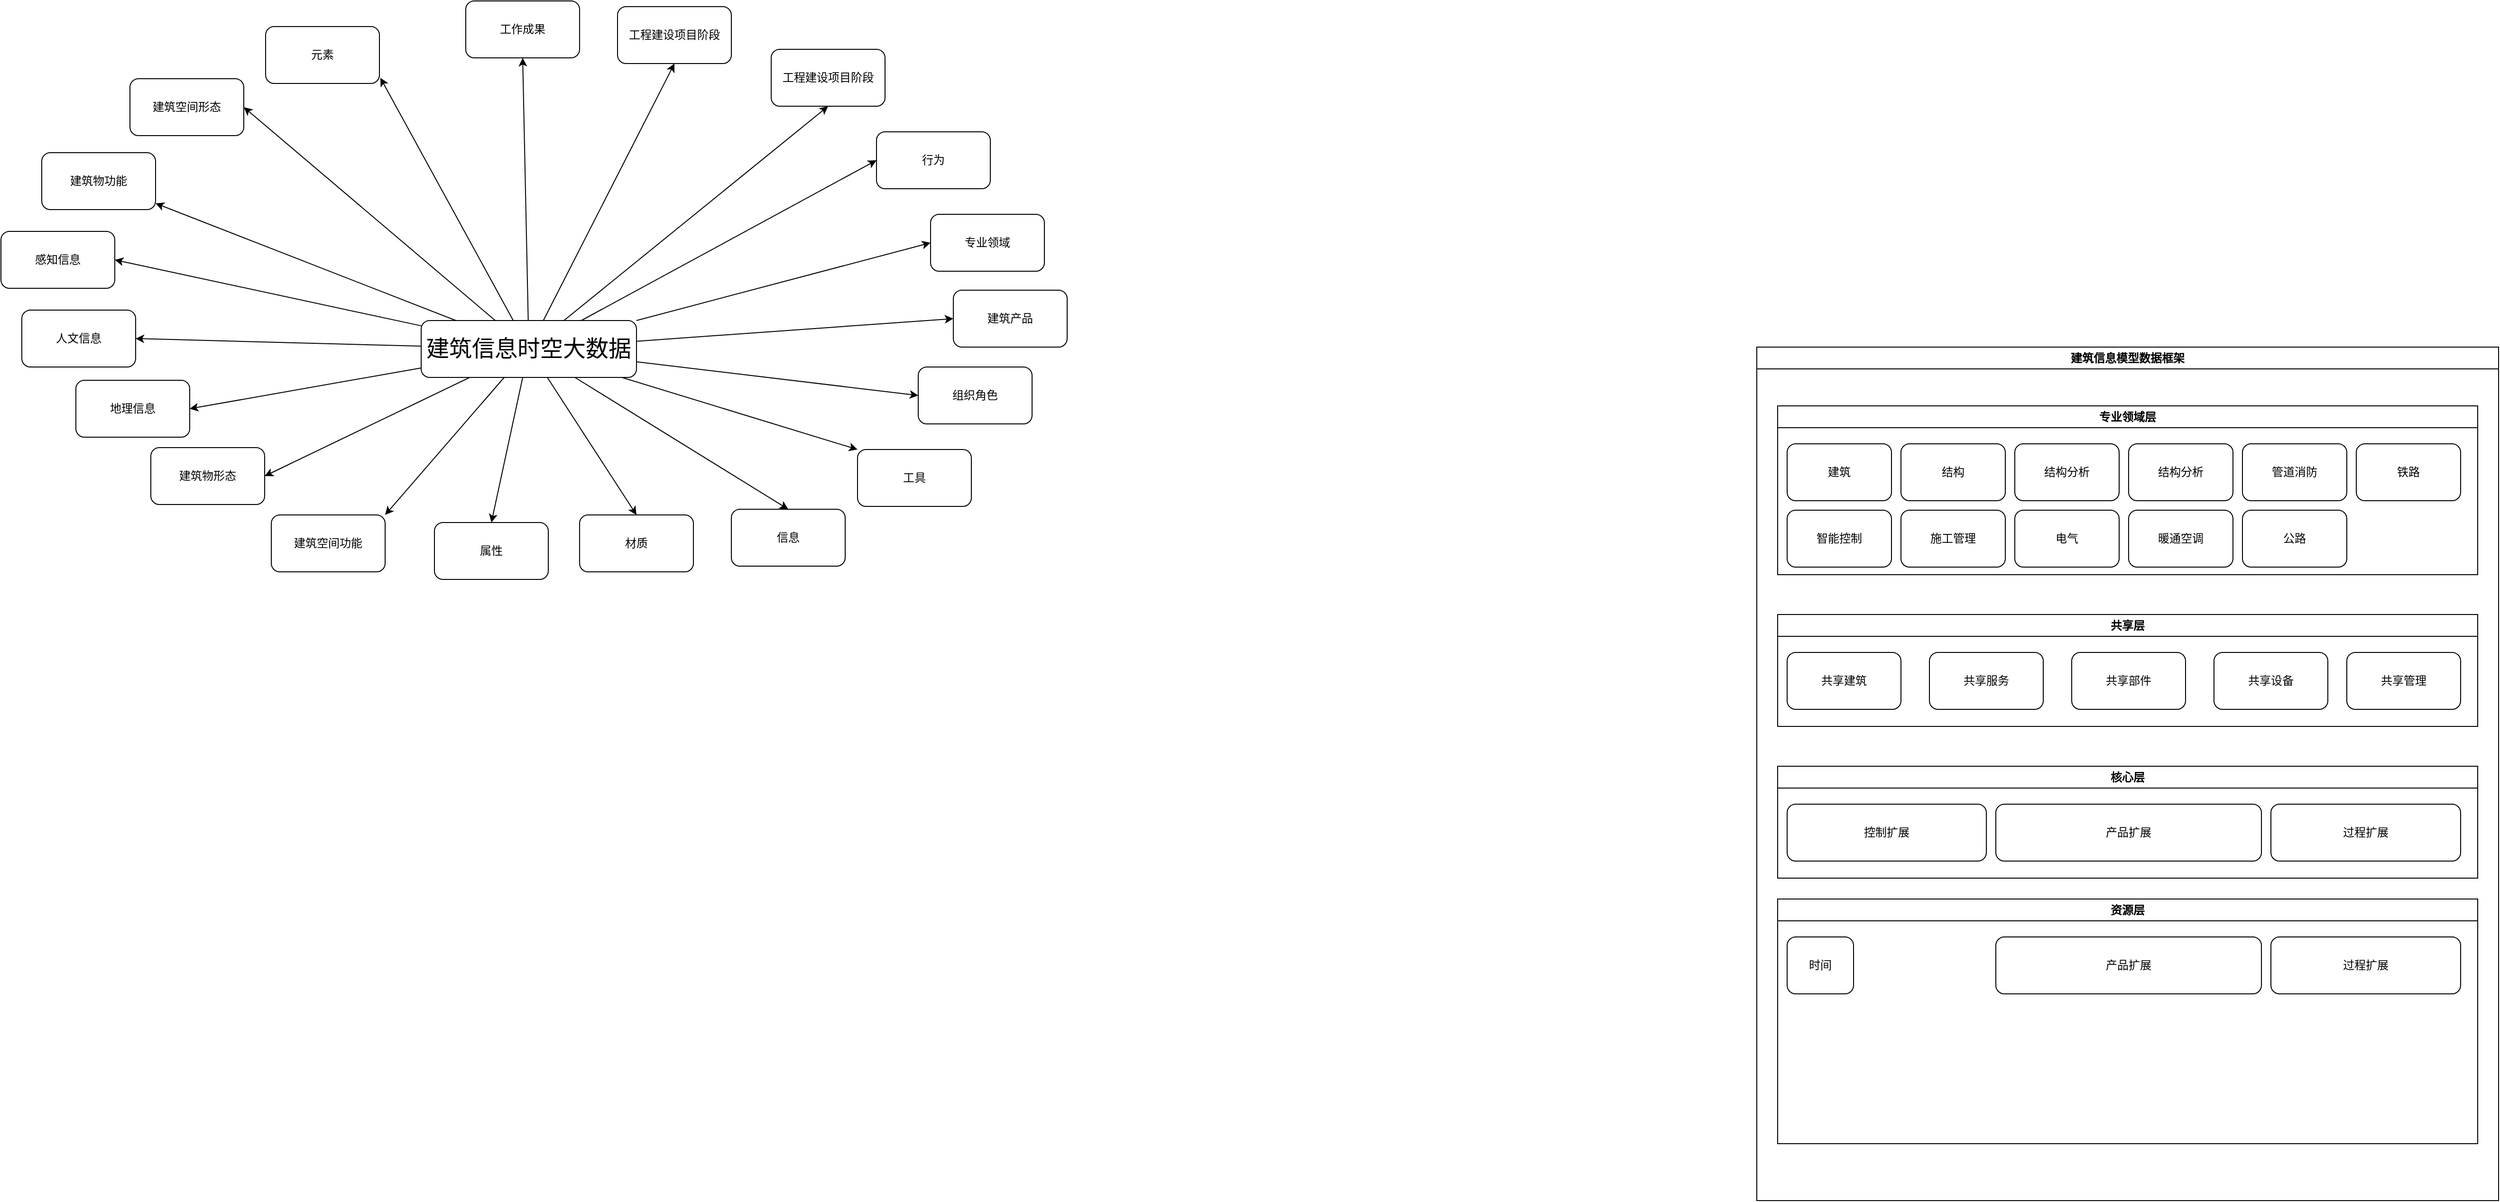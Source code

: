 <mxfile version="20.5.3" type="github">
  <diagram id="JT4Bz4pR1aiRmKoWo8_p" name="Page-1">
    <mxGraphModel dx="1897" dy="1236" grid="1" gridSize="10" guides="0" tooltips="1" connect="1" arrows="1" fold="1" page="0" pageScale="1" pageWidth="827" pageHeight="1169" math="0" shadow="0">
      <root>
        <mxCell id="0" />
        <mxCell id="1" parent="0" />
        <mxCell id="yECXOM6g7LYcoKyOb9zG-19" style="edgeStyle=none;rounded=0;orthogonalLoop=1;jettySize=auto;html=1;entryX=1;entryY=0.5;entryDx=0;entryDy=0;labelBackgroundColor=default;fontSize=24;fontColor=default;strokeColor=default;" parent="1" source="yECXOM6g7LYcoKyOb9zG-1" target="yECXOM6g7LYcoKyOb9zG-6" edge="1">
          <mxGeometry relative="1" as="geometry" />
        </mxCell>
        <mxCell id="yECXOM6g7LYcoKyOb9zG-20" style="edgeStyle=none;rounded=0;orthogonalLoop=1;jettySize=auto;html=1;entryX=1.008;entryY=0.9;entryDx=0;entryDy=0;entryPerimeter=0;labelBackgroundColor=default;fontSize=24;fontColor=default;strokeColor=default;" parent="1" source="yECXOM6g7LYcoKyOb9zG-1" target="yECXOM6g7LYcoKyOb9zG-7" edge="1">
          <mxGeometry relative="1" as="geometry" />
        </mxCell>
        <mxCell id="yECXOM6g7LYcoKyOb9zG-21" style="edgeStyle=none;rounded=0;orthogonalLoop=1;jettySize=auto;html=1;entryX=0.5;entryY=1;entryDx=0;entryDy=0;labelBackgroundColor=default;fontSize=24;fontColor=default;strokeColor=default;" parent="1" source="yECXOM6g7LYcoKyOb9zG-1" target="yECXOM6g7LYcoKyOb9zG-8" edge="1">
          <mxGeometry relative="1" as="geometry" />
        </mxCell>
        <mxCell id="yECXOM6g7LYcoKyOb9zG-22" style="edgeStyle=none;rounded=0;orthogonalLoop=1;jettySize=auto;html=1;entryX=0.5;entryY=1;entryDx=0;entryDy=0;labelBackgroundColor=default;fontSize=24;fontColor=default;strokeColor=default;" parent="1" source="yECXOM6g7LYcoKyOb9zG-1" target="yECXOM6g7LYcoKyOb9zG-9" edge="1">
          <mxGeometry relative="1" as="geometry" />
        </mxCell>
        <mxCell id="yECXOM6g7LYcoKyOb9zG-23" style="edgeStyle=none;rounded=0;orthogonalLoop=1;jettySize=auto;html=1;entryX=0.5;entryY=1;entryDx=0;entryDy=0;labelBackgroundColor=default;fontSize=24;fontColor=default;strokeColor=default;" parent="1" source="yECXOM6g7LYcoKyOb9zG-1" target="yECXOM6g7LYcoKyOb9zG-10" edge="1">
          <mxGeometry relative="1" as="geometry" />
        </mxCell>
        <mxCell id="yECXOM6g7LYcoKyOb9zG-24" style="edgeStyle=none;rounded=0;orthogonalLoop=1;jettySize=auto;html=1;entryX=0;entryY=0.5;entryDx=0;entryDy=0;labelBackgroundColor=default;fontSize=24;fontColor=default;strokeColor=default;" parent="1" source="yECXOM6g7LYcoKyOb9zG-1" target="yECXOM6g7LYcoKyOb9zG-11" edge="1">
          <mxGeometry relative="1" as="geometry" />
        </mxCell>
        <mxCell id="yECXOM6g7LYcoKyOb9zG-25" style="edgeStyle=none;rounded=0;orthogonalLoop=1;jettySize=auto;html=1;entryX=0;entryY=0.5;entryDx=0;entryDy=0;labelBackgroundColor=default;fontSize=24;fontColor=default;strokeColor=default;" parent="1" source="yECXOM6g7LYcoKyOb9zG-1" target="yECXOM6g7LYcoKyOb9zG-12" edge="1">
          <mxGeometry relative="1" as="geometry" />
        </mxCell>
        <mxCell id="yECXOM6g7LYcoKyOb9zG-26" style="edgeStyle=none;rounded=0;orthogonalLoop=1;jettySize=auto;html=1;entryX=0;entryY=0.5;entryDx=0;entryDy=0;labelBackgroundColor=default;fontSize=24;fontColor=default;strokeColor=default;" parent="1" source="yECXOM6g7LYcoKyOb9zG-1" target="yECXOM6g7LYcoKyOb9zG-13" edge="1">
          <mxGeometry relative="1" as="geometry" />
        </mxCell>
        <mxCell id="yECXOM6g7LYcoKyOb9zG-27" style="edgeStyle=none;rounded=0;orthogonalLoop=1;jettySize=auto;html=1;entryX=0;entryY=0.5;entryDx=0;entryDy=0;labelBackgroundColor=default;fontSize=24;fontColor=default;strokeColor=default;" parent="1" source="yECXOM6g7LYcoKyOb9zG-1" target="yECXOM6g7LYcoKyOb9zG-14" edge="1">
          <mxGeometry relative="1" as="geometry" />
        </mxCell>
        <mxCell id="yECXOM6g7LYcoKyOb9zG-28" style="edgeStyle=none;rounded=0;orthogonalLoop=1;jettySize=auto;html=1;entryX=0;entryY=0;entryDx=0;entryDy=0;labelBackgroundColor=default;fontSize=24;fontColor=default;strokeColor=default;" parent="1" source="yECXOM6g7LYcoKyOb9zG-1" target="yECXOM6g7LYcoKyOb9zG-15" edge="1">
          <mxGeometry relative="1" as="geometry" />
        </mxCell>
        <mxCell id="yECXOM6g7LYcoKyOb9zG-29" style="edgeStyle=none;rounded=0;orthogonalLoop=1;jettySize=auto;html=1;entryX=0.5;entryY=0;entryDx=0;entryDy=0;labelBackgroundColor=default;fontSize=24;fontColor=default;strokeColor=default;" parent="1" source="yECXOM6g7LYcoKyOb9zG-1" target="yECXOM6g7LYcoKyOb9zG-16" edge="1">
          <mxGeometry relative="1" as="geometry" />
        </mxCell>
        <mxCell id="yECXOM6g7LYcoKyOb9zG-30" style="edgeStyle=none;rounded=0;orthogonalLoop=1;jettySize=auto;html=1;entryX=0.5;entryY=0;entryDx=0;entryDy=0;labelBackgroundColor=default;fontSize=24;fontColor=default;strokeColor=default;" parent="1" source="yECXOM6g7LYcoKyOb9zG-1" target="yECXOM6g7LYcoKyOb9zG-17" edge="1">
          <mxGeometry relative="1" as="geometry" />
        </mxCell>
        <mxCell id="yECXOM6g7LYcoKyOb9zG-31" style="edgeStyle=none;rounded=0;orthogonalLoop=1;jettySize=auto;html=1;entryX=0.5;entryY=0;entryDx=0;entryDy=0;labelBackgroundColor=default;fontSize=24;fontColor=default;strokeColor=default;" parent="1" source="yECXOM6g7LYcoKyOb9zG-1" target="yECXOM6g7LYcoKyOb9zG-18" edge="1">
          <mxGeometry relative="1" as="geometry" />
        </mxCell>
        <mxCell id="yECXOM6g7LYcoKyOb9zG-32" style="edgeStyle=none;rounded=0;orthogonalLoop=1;jettySize=auto;html=1;entryX=1;entryY=0;entryDx=0;entryDy=0;labelBackgroundColor=default;fontSize=24;fontColor=default;strokeColor=default;" parent="1" source="yECXOM6g7LYcoKyOb9zG-1" target="yECXOM6g7LYcoKyOb9zG-5" edge="1">
          <mxGeometry relative="1" as="geometry" />
        </mxCell>
        <mxCell id="yECXOM6g7LYcoKyOb9zG-33" style="edgeStyle=none;rounded=0;orthogonalLoop=1;jettySize=auto;html=1;entryX=1;entryY=0.5;entryDx=0;entryDy=0;labelBackgroundColor=default;fontSize=24;fontColor=default;strokeColor=default;" parent="1" source="yECXOM6g7LYcoKyOb9zG-1" target="yECXOM6g7LYcoKyOb9zG-4" edge="1">
          <mxGeometry relative="1" as="geometry" />
        </mxCell>
        <mxCell id="yECXOM6g7LYcoKyOb9zG-36" style="edgeStyle=none;rounded=0;orthogonalLoop=1;jettySize=auto;html=1;entryX=1;entryY=0.5;entryDx=0;entryDy=0;labelBackgroundColor=default;fontSize=24;fontColor=default;strokeColor=default;" parent="1" source="yECXOM6g7LYcoKyOb9zG-1" target="yECXOM6g7LYcoKyOb9zG-34" edge="1">
          <mxGeometry relative="1" as="geometry" />
        </mxCell>
        <mxCell id="yECXOM6g7LYcoKyOb9zG-38" style="edgeStyle=none;rounded=0;orthogonalLoop=1;jettySize=auto;html=1;entryX=1;entryY=0.5;entryDx=0;entryDy=0;labelBackgroundColor=default;fontSize=24;fontColor=default;strokeColor=default;" parent="1" source="yECXOM6g7LYcoKyOb9zG-1" target="yECXOM6g7LYcoKyOb9zG-37" edge="1">
          <mxGeometry relative="1" as="geometry" />
        </mxCell>
        <mxCell id="yECXOM6g7LYcoKyOb9zG-40" style="edgeStyle=none;rounded=0;orthogonalLoop=1;jettySize=auto;html=1;labelBackgroundColor=default;fontSize=24;fontColor=default;strokeColor=default;" parent="1" source="yECXOM6g7LYcoKyOb9zG-1" target="yECXOM6g7LYcoKyOb9zG-2" edge="1">
          <mxGeometry relative="1" as="geometry" />
        </mxCell>
        <mxCell id="yECXOM6g7LYcoKyOb9zG-41" style="edgeStyle=none;rounded=0;orthogonalLoop=1;jettySize=auto;html=1;entryX=1;entryY=0.5;entryDx=0;entryDy=0;labelBackgroundColor=default;fontSize=24;fontColor=default;strokeColor=default;" parent="1" source="yECXOM6g7LYcoKyOb9zG-1" target="yECXOM6g7LYcoKyOb9zG-39" edge="1">
          <mxGeometry relative="1" as="geometry" />
        </mxCell>
        <mxCell id="yECXOM6g7LYcoKyOb9zG-1" value="&lt;font style=&quot;font-size: 24px&quot;&gt;建筑信息时空大数据&lt;/font&gt;" style="rounded=1;whiteSpace=wrap;html=1;fillColor=default;strokeColor=default;fontColor=default;labelBackgroundColor=default;" parent="1" vertex="1">
          <mxGeometry x="210" y="270" width="227" height="60" as="geometry" />
        </mxCell>
        <mxCell id="yECXOM6g7LYcoKyOb9zG-2" value="建筑物功能" style="rounded=1;whiteSpace=wrap;html=1;fontColor=default;strokeColor=default;fillColor=default;labelBackgroundColor=default;" parent="1" vertex="1">
          <mxGeometry x="-190" y="93" width="120" height="60" as="geometry" />
        </mxCell>
        <mxCell id="yECXOM6g7LYcoKyOb9zG-4" value="建筑物形态" style="rounded=1;whiteSpace=wrap;html=1;fontColor=default;strokeColor=default;fillColor=default;" parent="1" vertex="1">
          <mxGeometry x="-75" y="404" width="120" height="60" as="geometry" />
        </mxCell>
        <mxCell id="yECXOM6g7LYcoKyOb9zG-5" value="建筑空间功能" style="rounded=1;whiteSpace=wrap;html=1;fontColor=default;strokeColor=default;fillColor=default;" parent="1" vertex="1">
          <mxGeometry x="52" y="475" width="120" height="60" as="geometry" />
        </mxCell>
        <mxCell id="yECXOM6g7LYcoKyOb9zG-6" value="建筑空间形态" style="rounded=1;whiteSpace=wrap;html=1;fontColor=default;strokeColor=default;fillColor=default;" parent="1" vertex="1">
          <mxGeometry x="-97" y="15" width="120" height="60" as="geometry" />
        </mxCell>
        <mxCell id="yECXOM6g7LYcoKyOb9zG-7" value="元素" style="rounded=1;whiteSpace=wrap;html=1;fontColor=default;strokeColor=default;fillColor=default;" parent="1" vertex="1">
          <mxGeometry x="46" y="-40" width="120" height="60" as="geometry" />
        </mxCell>
        <mxCell id="yECXOM6g7LYcoKyOb9zG-8" value="工作成果" style="rounded=1;whiteSpace=wrap;html=1;fontColor=default;strokeColor=default;fillColor=default;" parent="1" vertex="1">
          <mxGeometry x="257" y="-67" width="120" height="60" as="geometry" />
        </mxCell>
        <mxCell id="yECXOM6g7LYcoKyOb9zG-9" value="工程建设项目阶段" style="rounded=1;whiteSpace=wrap;html=1;fontColor=default;strokeColor=default;fillColor=default;" parent="1" vertex="1">
          <mxGeometry x="417" y="-61" width="120" height="60" as="geometry" />
        </mxCell>
        <mxCell id="yECXOM6g7LYcoKyOb9zG-10" value="工程建设项目阶段" style="rounded=1;whiteSpace=wrap;html=1;fontColor=default;strokeColor=default;fillColor=default;" parent="1" vertex="1">
          <mxGeometry x="579" y="-16" width="120" height="60" as="geometry" />
        </mxCell>
        <mxCell id="yECXOM6g7LYcoKyOb9zG-11" value="行为" style="rounded=1;whiteSpace=wrap;html=1;fontColor=default;strokeColor=default;fillColor=default;" parent="1" vertex="1">
          <mxGeometry x="690" y="71" width="120" height="60" as="geometry" />
        </mxCell>
        <mxCell id="yECXOM6g7LYcoKyOb9zG-12" value="专业领域" style="rounded=1;whiteSpace=wrap;html=1;fontColor=default;strokeColor=default;fillColor=default;" parent="1" vertex="1">
          <mxGeometry x="747" y="158" width="120" height="60" as="geometry" />
        </mxCell>
        <mxCell id="yECXOM6g7LYcoKyOb9zG-13" value="建筑产品" style="rounded=1;whiteSpace=wrap;html=1;fontColor=default;strokeColor=default;fillColor=default;" parent="1" vertex="1">
          <mxGeometry x="771" y="238" width="120" height="60" as="geometry" />
        </mxCell>
        <mxCell id="yECXOM6g7LYcoKyOb9zG-14" value="组织角色" style="rounded=1;whiteSpace=wrap;html=1;fontColor=default;strokeColor=default;fillColor=default;" parent="1" vertex="1">
          <mxGeometry x="734" y="319" width="120" height="60" as="geometry" />
        </mxCell>
        <mxCell id="yECXOM6g7LYcoKyOb9zG-15" value="工具" style="rounded=1;whiteSpace=wrap;html=1;fontColor=default;strokeColor=default;fillColor=default;" parent="1" vertex="1">
          <mxGeometry x="670" y="406" width="120" height="60" as="geometry" />
        </mxCell>
        <mxCell id="yECXOM6g7LYcoKyOb9zG-16" value="信息" style="rounded=1;whiteSpace=wrap;html=1;fontColor=default;strokeColor=default;fillColor=default;" parent="1" vertex="1">
          <mxGeometry x="537" y="469" width="120" height="60" as="geometry" />
        </mxCell>
        <mxCell id="yECXOM6g7LYcoKyOb9zG-17" value="材质" style="rounded=1;whiteSpace=wrap;html=1;fontColor=default;strokeColor=default;fillColor=default;" parent="1" vertex="1">
          <mxGeometry x="377" y="475" width="120" height="60" as="geometry" />
        </mxCell>
        <mxCell id="yECXOM6g7LYcoKyOb9zG-18" value="属性" style="rounded=1;whiteSpace=wrap;html=1;fontColor=default;strokeColor=default;fillColor=default;" parent="1" vertex="1">
          <mxGeometry x="224" y="483" width="120" height="60" as="geometry" />
        </mxCell>
        <mxCell id="yECXOM6g7LYcoKyOb9zG-34" value="地理信息" style="rounded=1;whiteSpace=wrap;html=1;fontColor=default;strokeColor=default;fillColor=default;" parent="1" vertex="1">
          <mxGeometry x="-154" y="333" width="120" height="60" as="geometry" />
        </mxCell>
        <mxCell id="yECXOM6g7LYcoKyOb9zG-37" value="人文信息" style="rounded=1;whiteSpace=wrap;html=1;fontColor=default;strokeColor=default;fillColor=default;" parent="1" vertex="1">
          <mxGeometry x="-211" y="259" width="120" height="60" as="geometry" />
        </mxCell>
        <mxCell id="yECXOM6g7LYcoKyOb9zG-39" value="感知信息" style="rounded=1;whiteSpace=wrap;html=1;fontColor=default;strokeColor=default;fillColor=default;" parent="1" vertex="1">
          <mxGeometry x="-233" y="176" width="120" height="60" as="geometry" />
        </mxCell>
        <mxCell id="06WXHrNAYd4CCUYUwNC0-1" value="建筑信息模型数据框架" style="swimlane;whiteSpace=wrap;html=1;" vertex="1" parent="1">
          <mxGeometry x="1618" y="298" width="782" height="900" as="geometry" />
        </mxCell>
        <mxCell id="06WXHrNAYd4CCUYUwNC0-2" value="专业领域层" style="swimlane;whiteSpace=wrap;html=1;" vertex="1" parent="06WXHrNAYd4CCUYUwNC0-1">
          <mxGeometry x="22" y="62" width="738" height="178" as="geometry" />
        </mxCell>
        <mxCell id="06WXHrNAYd4CCUYUwNC0-3" value="建筑" style="rounded=1;whiteSpace=wrap;html=1;" vertex="1" parent="06WXHrNAYd4CCUYUwNC0-2">
          <mxGeometry x="10" y="40" width="110" height="60" as="geometry" />
        </mxCell>
        <mxCell id="06WXHrNAYd4CCUYUwNC0-4" value="结构" style="rounded=1;whiteSpace=wrap;html=1;" vertex="1" parent="06WXHrNAYd4CCUYUwNC0-2">
          <mxGeometry x="130" y="40" width="110" height="60" as="geometry" />
        </mxCell>
        <mxCell id="06WXHrNAYd4CCUYUwNC0-5" value="结构分析" style="rounded=1;whiteSpace=wrap;html=1;" vertex="1" parent="06WXHrNAYd4CCUYUwNC0-2">
          <mxGeometry x="250" y="40" width="110" height="60" as="geometry" />
        </mxCell>
        <mxCell id="06WXHrNAYd4CCUYUwNC0-6" value="结构分析" style="rounded=1;whiteSpace=wrap;html=1;" vertex="1" parent="06WXHrNAYd4CCUYUwNC0-2">
          <mxGeometry x="370" y="40" width="110" height="60" as="geometry" />
        </mxCell>
        <mxCell id="06WXHrNAYd4CCUYUwNC0-7" value="管道消防" style="rounded=1;whiteSpace=wrap;html=1;" vertex="1" parent="06WXHrNAYd4CCUYUwNC0-2">
          <mxGeometry x="490" y="40" width="110" height="60" as="geometry" />
        </mxCell>
        <mxCell id="06WXHrNAYd4CCUYUwNC0-8" value="暖通空调" style="rounded=1;whiteSpace=wrap;html=1;" vertex="1" parent="06WXHrNAYd4CCUYUwNC0-2">
          <mxGeometry x="370" y="110" width="110" height="60" as="geometry" />
        </mxCell>
        <mxCell id="06WXHrNAYd4CCUYUwNC0-9" value="电气" style="rounded=1;whiteSpace=wrap;html=1;" vertex="1" parent="06WXHrNAYd4CCUYUwNC0-2">
          <mxGeometry x="250" y="110" width="110" height="60" as="geometry" />
        </mxCell>
        <mxCell id="06WXHrNAYd4CCUYUwNC0-10" value="智能控制" style="rounded=1;whiteSpace=wrap;html=1;" vertex="1" parent="06WXHrNAYd4CCUYUwNC0-2">
          <mxGeometry x="10" y="110" width="110" height="60" as="geometry" />
        </mxCell>
        <mxCell id="06WXHrNAYd4CCUYUwNC0-20" value="施工管理" style="rounded=1;whiteSpace=wrap;html=1;" vertex="1" parent="06WXHrNAYd4CCUYUwNC0-2">
          <mxGeometry x="130" y="110" width="110" height="60" as="geometry" />
        </mxCell>
        <mxCell id="06WXHrNAYd4CCUYUwNC0-41" value="铁路" style="rounded=1;whiteSpace=wrap;html=1;" vertex="1" parent="06WXHrNAYd4CCUYUwNC0-2">
          <mxGeometry x="610" y="40" width="110" height="60" as="geometry" />
        </mxCell>
        <mxCell id="06WXHrNAYd4CCUYUwNC0-42" value="公路" style="rounded=1;whiteSpace=wrap;html=1;" vertex="1" parent="06WXHrNAYd4CCUYUwNC0-2">
          <mxGeometry x="490" y="110" width="110" height="60" as="geometry" />
        </mxCell>
        <mxCell id="06WXHrNAYd4CCUYUwNC0-21" value="共享层" style="swimlane;whiteSpace=wrap;html=1;" vertex="1" parent="06WXHrNAYd4CCUYUwNC0-1">
          <mxGeometry x="22" y="282" width="738" height="118" as="geometry" />
        </mxCell>
        <mxCell id="06WXHrNAYd4CCUYUwNC0-22" value="共享建筑" style="rounded=1;whiteSpace=wrap;html=1;" vertex="1" parent="06WXHrNAYd4CCUYUwNC0-21">
          <mxGeometry x="10" y="40" width="120" height="60" as="geometry" />
        </mxCell>
        <mxCell id="06WXHrNAYd4CCUYUwNC0-23" value="共享服务" style="rounded=1;whiteSpace=wrap;html=1;" vertex="1" parent="06WXHrNAYd4CCUYUwNC0-21">
          <mxGeometry x="160" y="40" width="120" height="60" as="geometry" />
        </mxCell>
        <mxCell id="06WXHrNAYd4CCUYUwNC0-24" value="共享部件" style="rounded=1;whiteSpace=wrap;html=1;" vertex="1" parent="06WXHrNAYd4CCUYUwNC0-21">
          <mxGeometry x="310" y="40" width="120" height="60" as="geometry" />
        </mxCell>
        <mxCell id="06WXHrNAYd4CCUYUwNC0-25" value="共享设备" style="rounded=1;whiteSpace=wrap;html=1;" vertex="1" parent="06WXHrNAYd4CCUYUwNC0-21">
          <mxGeometry x="460" y="40" width="120" height="60" as="geometry" />
        </mxCell>
        <mxCell id="06WXHrNAYd4CCUYUwNC0-26" value="共享管理" style="rounded=1;whiteSpace=wrap;html=1;" vertex="1" parent="06WXHrNAYd4CCUYUwNC0-21">
          <mxGeometry x="600" y="40" width="120" height="60" as="geometry" />
        </mxCell>
        <mxCell id="06WXHrNAYd4CCUYUwNC0-31" value="核心层" style="swimlane;whiteSpace=wrap;html=1;" vertex="1" parent="06WXHrNAYd4CCUYUwNC0-1">
          <mxGeometry x="22" y="442" width="738" height="118" as="geometry" />
        </mxCell>
        <mxCell id="06WXHrNAYd4CCUYUwNC0-32" value="控制扩展" style="rounded=1;whiteSpace=wrap;html=1;" vertex="1" parent="06WXHrNAYd4CCUYUwNC0-31">
          <mxGeometry x="10" y="40" width="210" height="60" as="geometry" />
        </mxCell>
        <mxCell id="06WXHrNAYd4CCUYUwNC0-33" value="产品扩展" style="rounded=1;whiteSpace=wrap;html=1;" vertex="1" parent="06WXHrNAYd4CCUYUwNC0-31">
          <mxGeometry x="230" y="40" width="280" height="60" as="geometry" />
        </mxCell>
        <mxCell id="06WXHrNAYd4CCUYUwNC0-34" value="过程扩展" style="rounded=1;whiteSpace=wrap;html=1;" vertex="1" parent="06WXHrNAYd4CCUYUwNC0-31">
          <mxGeometry x="520" y="40" width="200" height="60" as="geometry" />
        </mxCell>
        <mxCell id="06WXHrNAYd4CCUYUwNC0-37" value="资源层" style="swimlane;whiteSpace=wrap;html=1;" vertex="1" parent="06WXHrNAYd4CCUYUwNC0-1">
          <mxGeometry x="22" y="582" width="738" height="258" as="geometry" />
        </mxCell>
        <mxCell id="06WXHrNAYd4CCUYUwNC0-38" value="时间" style="rounded=1;whiteSpace=wrap;html=1;" vertex="1" parent="06WXHrNAYd4CCUYUwNC0-37">
          <mxGeometry x="10" y="40" width="70" height="60" as="geometry" />
        </mxCell>
        <mxCell id="06WXHrNAYd4CCUYUwNC0-39" value="产品扩展" style="rounded=1;whiteSpace=wrap;html=1;" vertex="1" parent="06WXHrNAYd4CCUYUwNC0-37">
          <mxGeometry x="230" y="40" width="280" height="60" as="geometry" />
        </mxCell>
        <mxCell id="06WXHrNAYd4CCUYUwNC0-40" value="过程扩展" style="rounded=1;whiteSpace=wrap;html=1;" vertex="1" parent="06WXHrNAYd4CCUYUwNC0-37">
          <mxGeometry x="520" y="40" width="200" height="60" as="geometry" />
        </mxCell>
      </root>
    </mxGraphModel>
  </diagram>
</mxfile>
